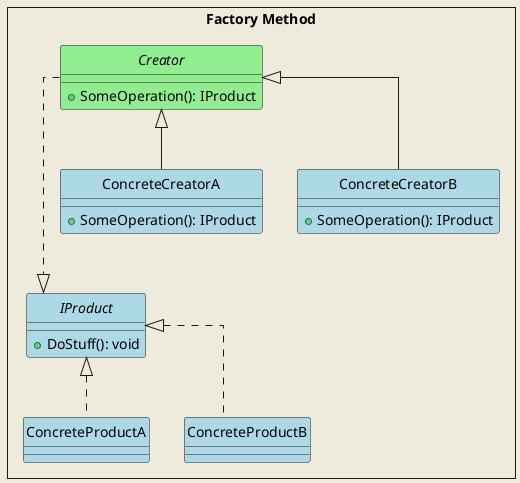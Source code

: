 @startuml
skinparam style strictuml
skinparam linetype ortho
skinparam backgroundColor #EEEBDC
top to bottom direction
rectangle "Factory Method" as FactoryMethod  {
    abstract class Creator #lightgreen{
        + SomeOperation(): IProduct
    }
    class ConcreteCreatorA #lightblue{
        + SomeOperation(): IProduct
    }
    class ConcreteCreatorB #lightblue{
        + SomeOperation(): IProduct
    }
    interface IProduct #lightblue{
        + DoStuff(): void
    }
    class ConcreteProductA #lightblue{
        
    }
    class ConcreteProductB #lightblue{
        
    }
    
    Creator ...|> IProduct 
    ConcreteCreatorA -up-|> Creator 
    ConcreteCreatorB -up-|> Creator 
    ConcreteProductA .up.|> IProduct 
    ConcreteProductB .up.|> IProduct 
}



@enduml